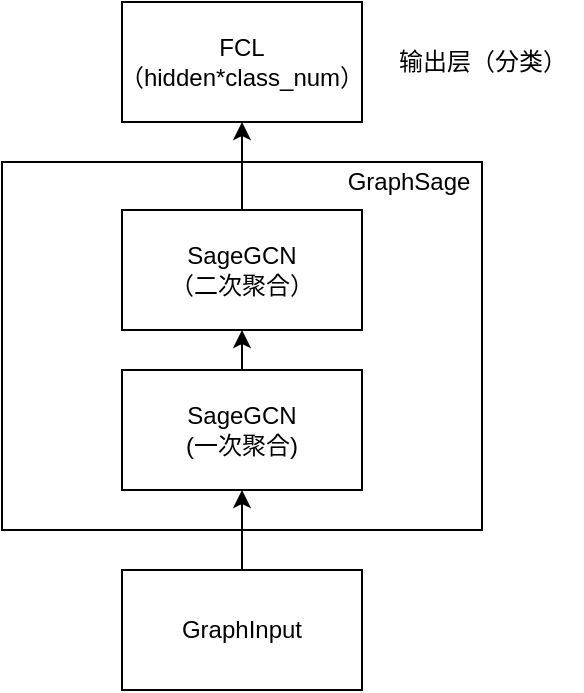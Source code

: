 <mxfile version="13.10.0" type="embed" pages="2">
    <diagram id="00l7R8CloQG_ea6Tj91H" name="第 1 页">
        <mxGraphModel dx="1038" dy="469" grid="1" gridSize="10" guides="1" tooltips="1" connect="1" arrows="1" fold="1" page="1" pageScale="1" pageWidth="827" pageHeight="1169" math="0" shadow="0">
            <root>
                <mxCell id="0"/>
                <mxCell id="1" parent="0"/>
                <mxCell id="7" value="" style="rounded=0;whiteSpace=wrap;html=1;" parent="1" vertex="1">
                    <mxGeometry x="100" y="150" width="240" height="184" as="geometry"/>
                </mxCell>
                <mxCell id="2" value="FCL（hidden*class_num）" style="rounded=0;whiteSpace=wrap;html=1;" parent="1" vertex="1">
                    <mxGeometry x="160" y="70" width="120" height="60" as="geometry"/>
                </mxCell>
                <mxCell id="3" value="SageGCN&lt;br&gt;（二次聚合）" style="rounded=0;whiteSpace=wrap;html=1;" parent="1" vertex="1">
                    <mxGeometry x="160" y="174" width="120" height="60" as="geometry"/>
                </mxCell>
                <mxCell id="4" value="" style="endArrow=classic;html=1;entryX=0.5;entryY=1;entryDx=0;entryDy=0;exitX=0.5;exitY=0;exitDx=0;exitDy=0;" parent="1" source="3" target="2" edge="1">
                    <mxGeometry width="50" height="50" relative="1" as="geometry">
                        <mxPoint x="210" y="204" as="sourcePoint"/>
                        <mxPoint x="260" y="154" as="targetPoint"/>
                    </mxGeometry>
                </mxCell>
                <mxCell id="5" value="输出层（分类）" style="text;html=1;resizable=0;autosize=1;align=center;verticalAlign=middle;points=[];fillColor=none;strokeColor=none;rounded=0;" parent="1" vertex="1">
                    <mxGeometry x="290" y="90" width="100" height="20" as="geometry"/>
                </mxCell>
                <mxCell id="6" value="SageGCN&lt;br&gt;(一次聚合)" style="rounded=0;whiteSpace=wrap;html=1;" parent="1" vertex="1">
                    <mxGeometry x="160" y="254" width="120" height="60" as="geometry"/>
                </mxCell>
                <mxCell id="8" value="" style="endArrow=classic;html=1;entryX=0.5;entryY=1;entryDx=0;entryDy=0;" parent="1" source="6" target="3" edge="1">
                    <mxGeometry width="50" height="50" relative="1" as="geometry">
                        <mxPoint x="220" y="253.289" as="sourcePoint"/>
                        <mxPoint x="220" y="244" as="targetPoint"/>
                    </mxGeometry>
                </mxCell>
                <mxCell id="9" value="GraphSage" style="text;html=1;resizable=0;autosize=1;align=center;verticalAlign=middle;points=[];fillColor=none;strokeColor=none;rounded=0;" parent="1" vertex="1">
                    <mxGeometry x="263" y="150" width="80" height="20" as="geometry"/>
                </mxCell>
                <mxCell id="10" value="GraphInput" style="rounded=0;whiteSpace=wrap;html=1;" parent="1" vertex="1">
                    <mxGeometry x="160" y="354" width="120" height="60" as="geometry"/>
                </mxCell>
                <mxCell id="11" value="" style="endArrow=classic;html=1;exitX=0.5;exitY=0;exitDx=0;exitDy=0;entryX=0.5;entryY=1;entryDx=0;entryDy=0;" parent="1" source="10" target="6" edge="1">
                    <mxGeometry width="50" height="50" relative="1" as="geometry">
                        <mxPoint x="210" y="324" as="sourcePoint"/>
                        <mxPoint x="260" y="274" as="targetPoint"/>
                    </mxGeometry>
                </mxCell>
            </root>
        </mxGraphModel>
    </diagram>
    <diagram id="urs1vXH4Hbl1d3_r3wWX" name="第 2 页">
        <mxGraphModel dx="1038" dy="469" grid="1" gridSize="10" guides="1" tooltips="1" connect="1" arrows="1" fold="1" page="1" pageScale="1" pageWidth="827" pageHeight="1169" math="0" shadow="0">
            <root>
                <mxCell id="Yw_BW-p9kcVU9MPvze5l-0"/>
                <mxCell id="Yw_BW-p9kcVU9MPvze5l-1" parent="Yw_BW-p9kcVU9MPvze5l-0"/>
                <mxCell id="Yw_BW-p9kcVU9MPvze5l-25" value="" style="rounded=0;whiteSpace=wrap;html=1;" vertex="1" parent="Yw_BW-p9kcVU9MPvze5l-1">
                    <mxGeometry x="97" y="220" width="653" height="60" as="geometry"/>
                </mxCell>
                <mxCell id="Yw_BW-p9kcVU9MPvze5l-24" value="" style="rounded=0;whiteSpace=wrap;html=1;" vertex="1" parent="Yw_BW-p9kcVU9MPvze5l-1">
                    <mxGeometry x="150" y="320" width="540" height="60" as="geometry"/>
                </mxCell>
                <mxCell id="Yw_BW-p9kcVU9MPvze5l-3" value="" style="ellipse;whiteSpace=wrap;html=1;aspect=fixed;" vertex="1" parent="Yw_BW-p9kcVU9MPvze5l-1">
                    <mxGeometry x="190" y="330" width="40" height="40" as="geometry"/>
                </mxCell>
                <mxCell id="Yw_BW-p9kcVU9MPvze5l-4" value="" style="ellipse;whiteSpace=wrap;html=1;aspect=fixed;" vertex="1" parent="Yw_BW-p9kcVU9MPvze5l-1">
                    <mxGeometry x="410" y="330" width="40" height="40" as="geometry"/>
                </mxCell>
                <mxCell id="Yw_BW-p9kcVU9MPvze5l-5" value="" style="ellipse;whiteSpace=wrap;html=1;aspect=fixed;" vertex="1" parent="Yw_BW-p9kcVU9MPvze5l-1">
                    <mxGeometry x="620" y="330" width="40" height="40" as="geometry"/>
                </mxCell>
                <mxCell id="Yw_BW-p9kcVU9MPvze5l-6" value="" style="ellipse;whiteSpace=wrap;html=1;aspect=fixed;" vertex="1" parent="Yw_BW-p9kcVU9MPvze5l-1">
                    <mxGeometry x="120" y="230" width="40" height="40" as="geometry"/>
                </mxCell>
                <mxCell id="Yw_BW-p9kcVU9MPvze5l-7" value="" style="ellipse;whiteSpace=wrap;html=1;aspect=fixed;" vertex="1" parent="Yw_BW-p9kcVU9MPvze5l-1">
                    <mxGeometry x="190" y="230" width="40" height="40" as="geometry"/>
                </mxCell>
                <mxCell id="Yw_BW-p9kcVU9MPvze5l-8" value="" style="ellipse;whiteSpace=wrap;html=1;aspect=fixed;" vertex="1" parent="Yw_BW-p9kcVU9MPvze5l-1">
                    <mxGeometry x="260" y="230" width="40" height="40" as="geometry"/>
                </mxCell>
                <mxCell id="Yw_BW-p9kcVU9MPvze5l-9" value="" style="ellipse;whiteSpace=wrap;html=1;aspect=fixed;" vertex="1" parent="Yw_BW-p9kcVU9MPvze5l-1">
                    <mxGeometry x="340" y="230" width="40" height="40" as="geometry"/>
                </mxCell>
                <mxCell id="Yw_BW-p9kcVU9MPvze5l-10" value="" style="ellipse;whiteSpace=wrap;html=1;aspect=fixed;" vertex="1" parent="Yw_BW-p9kcVU9MPvze5l-1">
                    <mxGeometry x="410" y="230" width="40" height="40" as="geometry"/>
                </mxCell>
                <mxCell id="Yw_BW-p9kcVU9MPvze5l-11" value="" style="ellipse;whiteSpace=wrap;html=1;aspect=fixed;" vertex="1" parent="Yw_BW-p9kcVU9MPvze5l-1">
                    <mxGeometry x="480" y="230" width="40" height="40" as="geometry"/>
                </mxCell>
                <mxCell id="Yw_BW-p9kcVU9MPvze5l-12" value="" style="ellipse;whiteSpace=wrap;html=1;aspect=fixed;" vertex="1" parent="Yw_BW-p9kcVU9MPvze5l-1">
                    <mxGeometry x="550" y="230" width="40" height="40" as="geometry"/>
                </mxCell>
                <mxCell id="Yw_BW-p9kcVU9MPvze5l-13" value="" style="ellipse;whiteSpace=wrap;html=1;aspect=fixed;" vertex="1" parent="Yw_BW-p9kcVU9MPvze5l-1">
                    <mxGeometry x="620" y="230" width="40" height="40" as="geometry"/>
                </mxCell>
                <mxCell id="Yw_BW-p9kcVU9MPvze5l-14" value="" style="ellipse;whiteSpace=wrap;html=1;aspect=fixed;" vertex="1" parent="Yw_BW-p9kcVU9MPvze5l-1">
                    <mxGeometry x="690" y="230" width="40" height="40" as="geometry"/>
                </mxCell>
                <mxCell id="Yw_BW-p9kcVU9MPvze5l-15" value="" style="endArrow=none;html=1;entryX=0.5;entryY=0;entryDx=0;entryDy=0;" edge="1" parent="Yw_BW-p9kcVU9MPvze5l-1" source="Yw_BW-p9kcVU9MPvze5l-6" target="Yw_BW-p9kcVU9MPvze5l-3">
                    <mxGeometry width="50" height="50" relative="1" as="geometry">
                        <mxPoint x="140" y="320" as="sourcePoint"/>
                        <mxPoint x="140" y="340.711" as="targetPoint"/>
                    </mxGeometry>
                </mxCell>
                <mxCell id="Yw_BW-p9kcVU9MPvze5l-16" value="" style="endArrow=none;html=1;exitX=0.5;exitY=0;exitDx=0;exitDy=0;entryX=0;entryY=1;entryDx=0;entryDy=0;" edge="1" parent="Yw_BW-p9kcVU9MPvze5l-1" source="Yw_BW-p9kcVU9MPvze5l-3" target="Yw_BW-p9kcVU9MPvze5l-8">
                    <mxGeometry width="50" height="50" relative="1" as="geometry">
                        <mxPoint x="250" y="320" as="sourcePoint"/>
                        <mxPoint x="300" y="270" as="targetPoint"/>
                    </mxGeometry>
                </mxCell>
                <mxCell id="Yw_BW-p9kcVU9MPvze5l-17" value="" style="endArrow=none;html=1;entryX=0.5;entryY=1;entryDx=0;entryDy=0;exitX=0.5;exitY=0;exitDx=0;exitDy=0;" edge="1" parent="Yw_BW-p9kcVU9MPvze5l-1" source="Yw_BW-p9kcVU9MPvze5l-3" target="Yw_BW-p9kcVU9MPvze5l-7">
                    <mxGeometry width="50" height="50" relative="1" as="geometry">
                        <mxPoint x="200" y="320" as="sourcePoint"/>
                        <mxPoint x="250" y="270" as="targetPoint"/>
                    </mxGeometry>
                </mxCell>
                <mxCell id="Yw_BW-p9kcVU9MPvze5l-18" value="" style="endArrow=none;html=1;entryX=0.5;entryY=0;entryDx=0;entryDy=0;" edge="1" parent="Yw_BW-p9kcVU9MPvze5l-1">
                    <mxGeometry width="50" height="50" relative="1" as="geometry">
                        <mxPoint x="373.66" y="265.052" as="sourcePoint"/>
                        <mxPoint x="430.49" y="330" as="targetPoint"/>
                    </mxGeometry>
                </mxCell>
                <mxCell id="Yw_BW-p9kcVU9MPvze5l-19" value="" style="endArrow=none;html=1;exitX=0.5;exitY=0;exitDx=0;exitDy=0;entryX=0;entryY=1;entryDx=0;entryDy=0;" edge="1" parent="Yw_BW-p9kcVU9MPvze5l-1">
                    <mxGeometry width="50" height="50" relative="1" as="geometry">
                        <mxPoint x="430.49" y="330" as="sourcePoint"/>
                        <mxPoint x="486.348" y="264.142" as="targetPoint"/>
                    </mxGeometry>
                </mxCell>
                <mxCell id="Yw_BW-p9kcVU9MPvze5l-20" value="" style="endArrow=none;html=1;entryX=0.5;entryY=1;entryDx=0;entryDy=0;exitX=0.5;exitY=0;exitDx=0;exitDy=0;" edge="1" parent="Yw_BW-p9kcVU9MPvze5l-1">
                    <mxGeometry width="50" height="50" relative="1" as="geometry">
                        <mxPoint x="430.49" y="330" as="sourcePoint"/>
                        <mxPoint x="430.49" y="270" as="targetPoint"/>
                    </mxGeometry>
                </mxCell>
                <mxCell id="Yw_BW-p9kcVU9MPvze5l-21" value="" style="endArrow=none;html=1;entryX=0.5;entryY=0;entryDx=0;entryDy=0;" edge="1" parent="Yw_BW-p9kcVU9MPvze5l-1">
                    <mxGeometry width="50" height="50" relative="1" as="geometry">
                        <mxPoint x="583.66" y="265.052" as="sourcePoint"/>
                        <mxPoint x="640.49" y="330" as="targetPoint"/>
                    </mxGeometry>
                </mxCell>
                <mxCell id="Yw_BW-p9kcVU9MPvze5l-22" value="" style="endArrow=none;html=1;exitX=0.5;exitY=0;exitDx=0;exitDy=0;entryX=0;entryY=1;entryDx=0;entryDy=0;" edge="1" parent="Yw_BW-p9kcVU9MPvze5l-1">
                    <mxGeometry width="50" height="50" relative="1" as="geometry">
                        <mxPoint x="640.49" y="330" as="sourcePoint"/>
                        <mxPoint x="696.348" y="264.142" as="targetPoint"/>
                    </mxGeometry>
                </mxCell>
                <mxCell id="Yw_BW-p9kcVU9MPvze5l-23" value="" style="endArrow=none;html=1;entryX=0.5;entryY=1;entryDx=0;entryDy=0;exitX=0.5;exitY=0;exitDx=0;exitDy=0;" edge="1" parent="Yw_BW-p9kcVU9MPvze5l-1">
                    <mxGeometry width="50" height="50" relative="1" as="geometry">
                        <mxPoint x="640.49" y="330" as="sourcePoint"/>
                        <mxPoint x="640.49" y="270" as="targetPoint"/>
                    </mxGeometry>
                </mxCell>
                <mxCell id="Yw_BW-p9kcVU9MPvze5l-26" value="&lt;font style=&quot;font-size: 18px&quot;&gt;邻居层&lt;/font&gt;" style="text;strokeColor=none;fillColor=none;html=1;fontSize=24;fontStyle=1;verticalAlign=middle;align=center;" vertex="1" parent="Yw_BW-p9kcVU9MPvze5l-1">
                    <mxGeometry x="730" y="230" width="100" height="40" as="geometry"/>
                </mxCell>
                <mxCell id="Yw_BW-p9kcVU9MPvze5l-27" value="&lt;font style=&quot;font-size: 18px&quot;&gt;训练节点Batch&lt;/font&gt;" style="text;strokeColor=none;fillColor=none;html=1;fontSize=24;fontStyle=1;verticalAlign=middle;align=center;" vertex="1" parent="Yw_BW-p9kcVU9MPvze5l-1">
                    <mxGeometry x="703" y="330" width="100" height="40" as="geometry"/>
                </mxCell>
                <mxCell id="Yw_BW-p9kcVU9MPvze5l-28" value="&lt;font style=&quot;font-size: 18px&quot;&gt;SageGCN&lt;br&gt;聚合邻居信息，并与自身信息聚合，形成新的特征&lt;br&gt;&lt;/font&gt;" style="text;strokeColor=none;fillColor=none;html=1;fontSize=24;fontStyle=1;verticalAlign=middle;align=center;" vertex="1" parent="Yw_BW-p9kcVU9MPvze5l-1">
                    <mxGeometry x="360" y="130" width="100" height="40" as="geometry"/>
                </mxCell>
            </root>
        </mxGraphModel>
    </diagram>
</mxfile>